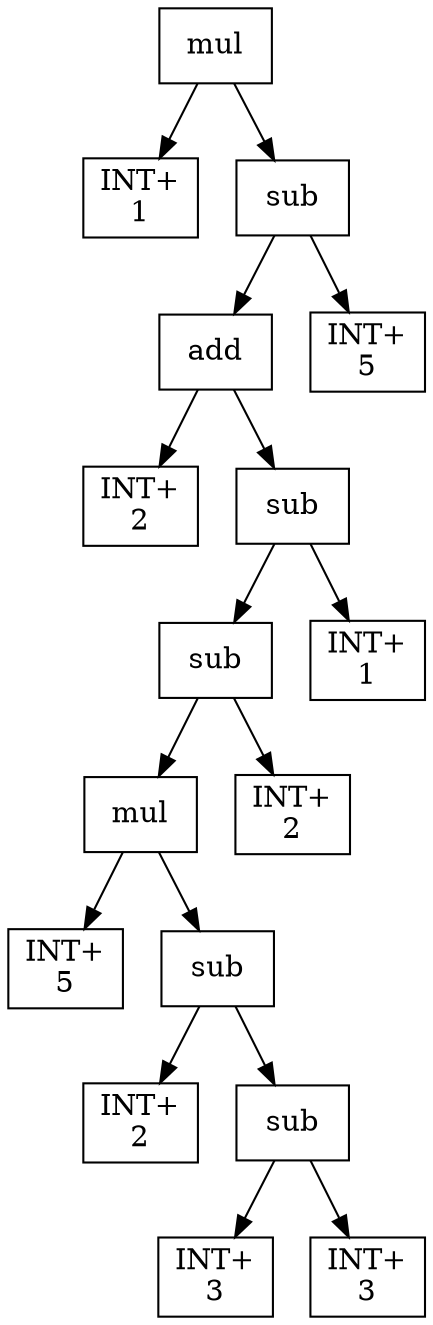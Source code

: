 digraph expr {
  node [shape=box];
  n1 [label="mul"];
  n2 [label="INT+\n1"];
  n3 [label="sub"];
  n4 [label="add"];
  n5 [label="INT+\n2"];
  n6 [label="sub"];
  n7 [label="sub"];
  n8 [label="mul"];
  n9 [label="INT+\n5"];
  n10 [label="sub"];
  n11 [label="INT+\n2"];
  n12 [label="sub"];
  n13 [label="INT+\n3"];
  n14 [label="INT+\n3"];
  n12 -> n13;
  n12 -> n14;
  n10 -> n11;
  n10 -> n12;
  n8 -> n9;
  n8 -> n10;
  n15 [label="INT+\n2"];
  n7 -> n8;
  n7 -> n15;
  n16 [label="INT+\n1"];
  n6 -> n7;
  n6 -> n16;
  n4 -> n5;
  n4 -> n6;
  n17 [label="INT+\n5"];
  n3 -> n4;
  n3 -> n17;
  n1 -> n2;
  n1 -> n3;
}